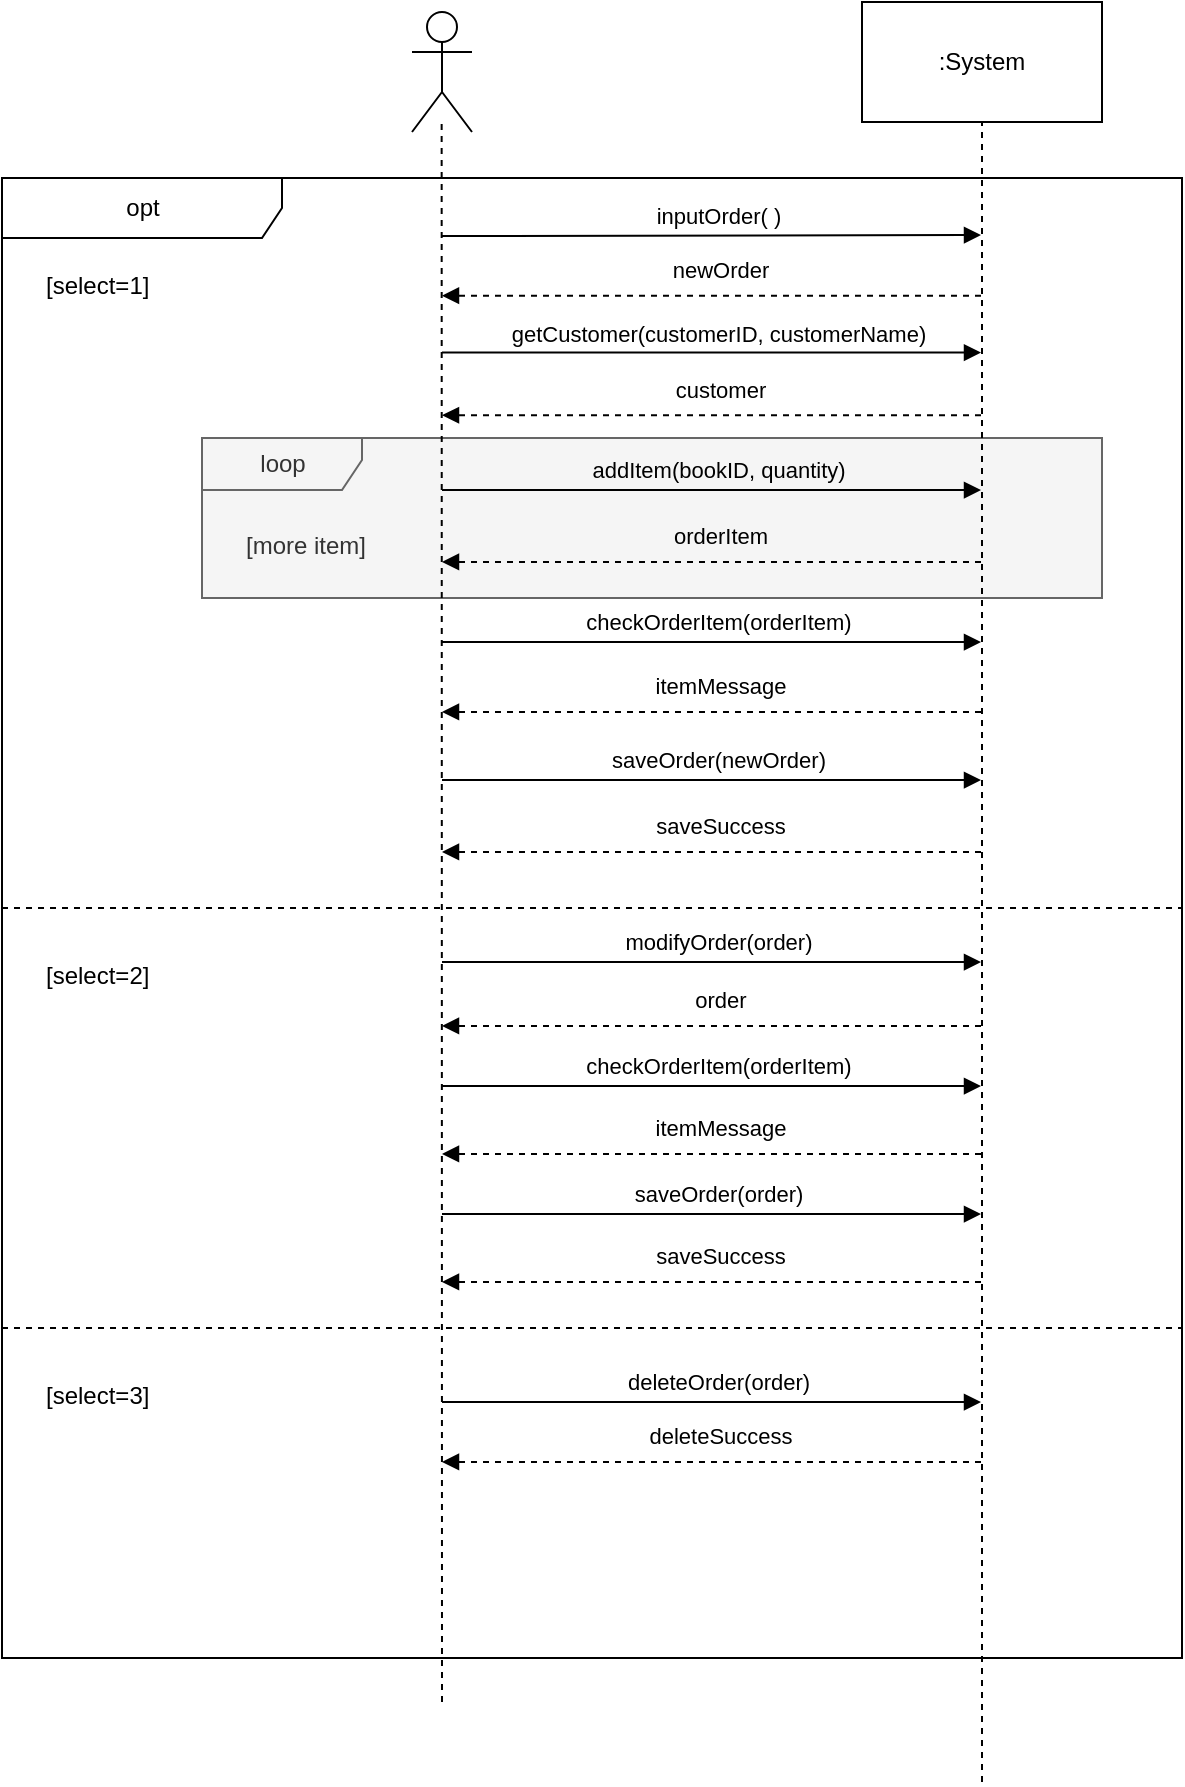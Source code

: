 <mxfile>
    <diagram id="2rHkpV9GjdSg73lqdJGZ" name="Page-1">
        <mxGraphModel dx="397" dy="766" grid="1" gridSize="10" guides="1" tooltips="1" connect="1" arrows="1" fold="1" page="1" pageScale="1" pageWidth="827" pageHeight="1169" math="0" shadow="0">
            <root>
                <mxCell id="0"/>
                <mxCell id="1" parent="0"/>
                <mxCell id="n2FqQn0OtpyuPOLJ4HXk-1" value="" style="shape=umlActor;verticalLabelPosition=bottom;verticalAlign=top;html=1;outlineConnect=0;" parent="1" vertex="1">
                    <mxGeometry x="285" y="95" width="30" height="60" as="geometry"/>
                </mxCell>
                <mxCell id="n2FqQn0OtpyuPOLJ4HXk-2" value=":System" style="rounded=0;whiteSpace=wrap;html=1;" parent="1" vertex="1">
                    <mxGeometry x="510" y="90" width="120" height="60" as="geometry"/>
                </mxCell>
                <mxCell id="n2FqQn0OtpyuPOLJ4HXk-49" value="opt" style="shape=umlFrame;tabWidth=110;tabHeight=30;tabPosition=left;html=1;boundedLbl=1;labelInHeader=1;width=140;height=30;swimlaneFillColor=none;" parent="1" vertex="1">
                    <mxGeometry x="80" y="178" width="590" height="740" as="geometry"/>
                </mxCell>
                <mxCell id="n2FqQn0OtpyuPOLJ4HXk-50" value="loop" style="shape=umlFrame;tabWidth=110;tabHeight=30;tabPosition=left;html=1;boundedLbl=1;labelInHeader=1;width=80;height=26;fillColor=#f5f5f5;fontColor=#333333;strokeColor=#666666;swimlaneFillColor=#F5F5F5;" parent="n2FqQn0OtpyuPOLJ4HXk-49" vertex="1">
                    <mxGeometry x="100" y="130" width="450" height="80" as="geometry"/>
                </mxCell>
                <mxCell id="n2FqQn0OtpyuPOLJ4HXk-51" value="[more item]" style="text;fillColor=#f5f5f5;fontColor=#333333;strokeColor=none;" parent="n2FqQn0OtpyuPOLJ4HXk-50" vertex="1">
                    <mxGeometry width="100" height="20" relative="1" as="geometry">
                        <mxPoint x="20" y="40" as="offset"/>
                    </mxGeometry>
                </mxCell>
                <mxCell id="n2FqQn0OtpyuPOLJ4HXk-52" value="[select=1]" style="text" parent="n2FqQn0OtpyuPOLJ4HXk-49" vertex="1">
                    <mxGeometry width="100" height="20" relative="1" as="geometry">
                        <mxPoint x="20" y="40" as="offset"/>
                    </mxGeometry>
                </mxCell>
                <mxCell id="n2FqQn0OtpyuPOLJ4HXk-53" value="[select=2]" style="line;strokeWidth=1;dashed=1;labelPosition=center;verticalLabelPosition=bottom;align=left;verticalAlign=top;spacingLeft=20;spacingTop=15;" parent="n2FqQn0OtpyuPOLJ4HXk-49" vertex="1">
                    <mxGeometry y="360" width="590" height="10" as="geometry"/>
                </mxCell>
                <mxCell id="n2FqQn0OtpyuPOLJ4HXk-54" value="[select=3]" style="line;strokeWidth=1;dashed=1;labelPosition=center;verticalLabelPosition=bottom;align=left;verticalAlign=top;spacingLeft=20;spacingTop=15;" parent="n2FqQn0OtpyuPOLJ4HXk-49" vertex="1">
                    <mxGeometry y="570" width="590" height="10" as="geometry"/>
                </mxCell>
                <mxCell id="n2FqQn0OtpyuPOLJ4HXk-55" value="" style="endArrow=none;startArrow=none;endFill=0;startFill=0;endSize=8;html=1;verticalAlign=bottom;dashed=1;labelBackgroundColor=none;rounded=0;" parent="n2FqQn0OtpyuPOLJ4HXk-49" edge="1">
                    <mxGeometry x="-0.5" y="50" width="160" relative="1" as="geometry">
                        <mxPoint x="220" y="762" as="sourcePoint"/>
                        <mxPoint x="219.826" y="-29.02" as="targetPoint"/>
                        <mxPoint as="offset"/>
                    </mxGeometry>
                </mxCell>
                <mxCell id="n2FqQn0OtpyuPOLJ4HXk-56" value="" style="html=1;verticalAlign=bottom;labelBackgroundColor=none;endArrow=block;endFill=1;rounded=0;" parent="n2FqQn0OtpyuPOLJ4HXk-49" edge="1">
                    <mxGeometry width="160" relative="1" as="geometry">
                        <mxPoint x="220" y="29" as="sourcePoint"/>
                        <mxPoint x="489.5" y="28.529" as="targetPoint"/>
                    </mxGeometry>
                </mxCell>
                <mxCell id="n2FqQn0OtpyuPOLJ4HXk-57" value="inputOrder( )" style="edgeLabel;html=1;align=center;verticalAlign=middle;resizable=0;points=[];" parent="n2FqQn0OtpyuPOLJ4HXk-56" vertex="1" connectable="0">
                    <mxGeometry x="0.15" y="4" relative="1" as="geometry">
                        <mxPoint x="-17" y="-6" as="offset"/>
                    </mxGeometry>
                </mxCell>
                <mxCell id="n2FqQn0OtpyuPOLJ4HXk-58" value="" style="html=1;verticalAlign=bottom;labelBackgroundColor=none;endArrow=block;endFill=1;dashed=1;rounded=0;" parent="n2FqQn0OtpyuPOLJ4HXk-49" edge="1">
                    <mxGeometry width="160" relative="1" as="geometry">
                        <mxPoint x="489.5" y="58.863" as="sourcePoint"/>
                        <mxPoint x="220" y="58.863" as="targetPoint"/>
                    </mxGeometry>
                </mxCell>
                <mxCell id="n2FqQn0OtpyuPOLJ4HXk-59" value="newOrder" style="edgeLabel;html=1;align=center;verticalAlign=middle;resizable=0;points=[];" parent="n2FqQn0OtpyuPOLJ4HXk-58" vertex="1" connectable="0">
                    <mxGeometry x="-0.128" relative="1" as="geometry">
                        <mxPoint x="-13" y="-13" as="offset"/>
                    </mxGeometry>
                </mxCell>
                <mxCell id="n2FqQn0OtpyuPOLJ4HXk-60" value="" style="html=1;verticalAlign=bottom;labelBackgroundColor=none;endArrow=block;endFill=1;rounded=0;entryX=0.47;entryY=0.188;entryDx=0;entryDy=0;entryPerimeter=0;" parent="n2FqQn0OtpyuPOLJ4HXk-49" edge="1">
                    <mxGeometry width="160" relative="1" as="geometry">
                        <mxPoint x="220" y="87.294" as="sourcePoint"/>
                        <mxPoint x="489.5" y="87.294" as="targetPoint"/>
                    </mxGeometry>
                </mxCell>
                <mxCell id="n2FqQn0OtpyuPOLJ4HXk-61" value="getCustomer(customerID, customerName)" style="edgeLabel;html=1;align=center;verticalAlign=middle;resizable=0;points=[];" parent="n2FqQn0OtpyuPOLJ4HXk-60" vertex="1" connectable="0">
                    <mxGeometry x="0.15" y="4" relative="1" as="geometry">
                        <mxPoint x="-17" y="-6" as="offset"/>
                    </mxGeometry>
                </mxCell>
                <mxCell id="n2FqQn0OtpyuPOLJ4HXk-62" value="" style="html=1;verticalAlign=bottom;labelBackgroundColor=none;endArrow=block;endFill=1;dashed=1;rounded=0;" parent="n2FqQn0OtpyuPOLJ4HXk-49" edge="1">
                    <mxGeometry width="160" relative="1" as="geometry">
                        <mxPoint x="489.5" y="118.627" as="sourcePoint"/>
                        <mxPoint x="220" y="118.627" as="targetPoint"/>
                    </mxGeometry>
                </mxCell>
                <mxCell id="n2FqQn0OtpyuPOLJ4HXk-63" value="customer" style="edgeLabel;html=1;align=center;verticalAlign=middle;resizable=0;points=[];" parent="n2FqQn0OtpyuPOLJ4HXk-62" vertex="1" connectable="0">
                    <mxGeometry x="-0.128" relative="1" as="geometry">
                        <mxPoint x="-13" y="-13" as="offset"/>
                    </mxGeometry>
                </mxCell>
                <mxCell id="n2FqQn0OtpyuPOLJ4HXk-64" value="" style="html=1;verticalAlign=bottom;labelBackgroundColor=none;endArrow=block;endFill=1;rounded=0;" parent="n2FqQn0OtpyuPOLJ4HXk-49" edge="1">
                    <mxGeometry width="160" relative="1" as="geometry">
                        <mxPoint x="220" y="156.004" as="sourcePoint"/>
                        <mxPoint x="489.5" y="156.004" as="targetPoint"/>
                    </mxGeometry>
                </mxCell>
                <mxCell id="n2FqQn0OtpyuPOLJ4HXk-65" value="addItem(bookID, quantity)" style="edgeLabel;html=1;align=center;verticalAlign=middle;resizable=0;points=[];labelBackgroundColor=#F5F5F5;" parent="n2FqQn0OtpyuPOLJ4HXk-64" vertex="1" connectable="0">
                    <mxGeometry x="0.15" y="4" relative="1" as="geometry">
                        <mxPoint x="-17" y="-6" as="offset"/>
                    </mxGeometry>
                </mxCell>
                <mxCell id="n2FqQn0OtpyuPOLJ4HXk-66" value="" style="html=1;verticalAlign=bottom;labelBackgroundColor=none;endArrow=block;endFill=1;dashed=1;rounded=0;" parent="n2FqQn0OtpyuPOLJ4HXk-49" edge="1">
                    <mxGeometry width="160" relative="1" as="geometry">
                        <mxPoint x="489.5" y="191.997" as="sourcePoint"/>
                        <mxPoint x="220" y="191.997" as="targetPoint"/>
                    </mxGeometry>
                </mxCell>
                <mxCell id="n2FqQn0OtpyuPOLJ4HXk-67" value="orderItem" style="edgeLabel;html=1;align=center;verticalAlign=middle;resizable=0;points=[];labelBackgroundColor=#F5F5F5;" parent="n2FqQn0OtpyuPOLJ4HXk-66" vertex="1" connectable="0">
                    <mxGeometry x="-0.128" relative="1" as="geometry">
                        <mxPoint x="-13" y="-13" as="offset"/>
                    </mxGeometry>
                </mxCell>
                <mxCell id="n2FqQn0OtpyuPOLJ4HXk-68" value="" style="html=1;verticalAlign=bottom;labelBackgroundColor=none;endArrow=block;endFill=1;rounded=0;" parent="n2FqQn0OtpyuPOLJ4HXk-49" edge="1">
                    <mxGeometry width="160" relative="1" as="geometry">
                        <mxPoint x="220" y="232.004" as="sourcePoint"/>
                        <mxPoint x="489.5" y="232.004" as="targetPoint"/>
                    </mxGeometry>
                </mxCell>
                <mxCell id="n2FqQn0OtpyuPOLJ4HXk-69" value="checkOrderItem(orderItem)" style="edgeLabel;html=1;align=center;verticalAlign=middle;resizable=0;points=[];" parent="n2FqQn0OtpyuPOLJ4HXk-68" vertex="1" connectable="0">
                    <mxGeometry x="0.15" y="4" relative="1" as="geometry">
                        <mxPoint x="-17" y="-6" as="offset"/>
                    </mxGeometry>
                </mxCell>
                <mxCell id="n2FqQn0OtpyuPOLJ4HXk-70" value="" style="html=1;verticalAlign=bottom;labelBackgroundColor=none;endArrow=block;endFill=1;dashed=1;rounded=0;" parent="n2FqQn0OtpyuPOLJ4HXk-49" edge="1">
                    <mxGeometry width="160" relative="1" as="geometry">
                        <mxPoint x="489.5" y="266.997" as="sourcePoint"/>
                        <mxPoint x="220" y="266.997" as="targetPoint"/>
                    </mxGeometry>
                </mxCell>
                <mxCell id="n2FqQn0OtpyuPOLJ4HXk-71" value="itemMessage" style="edgeLabel;html=1;align=center;verticalAlign=middle;resizable=0;points=[];" parent="n2FqQn0OtpyuPOLJ4HXk-70" vertex="1" connectable="0">
                    <mxGeometry x="-0.128" relative="1" as="geometry">
                        <mxPoint x="-13" y="-13" as="offset"/>
                    </mxGeometry>
                </mxCell>
                <mxCell id="n2FqQn0OtpyuPOLJ4HXk-72" value="" style="html=1;verticalAlign=bottom;labelBackgroundColor=none;endArrow=block;endFill=1;rounded=0;" parent="n2FqQn0OtpyuPOLJ4HXk-49" edge="1">
                    <mxGeometry width="160" relative="1" as="geometry">
                        <mxPoint x="220" y="301.004" as="sourcePoint"/>
                        <mxPoint x="489.5" y="301.004" as="targetPoint"/>
                    </mxGeometry>
                </mxCell>
                <mxCell id="n2FqQn0OtpyuPOLJ4HXk-73" value="saveOrder(newOrder)" style="edgeLabel;html=1;align=center;verticalAlign=middle;resizable=0;points=[];" parent="n2FqQn0OtpyuPOLJ4HXk-72" vertex="1" connectable="0">
                    <mxGeometry x="0.15" y="4" relative="1" as="geometry">
                        <mxPoint x="-17" y="-6" as="offset"/>
                    </mxGeometry>
                </mxCell>
                <mxCell id="n2FqQn0OtpyuPOLJ4HXk-74" value="" style="html=1;verticalAlign=bottom;labelBackgroundColor=none;endArrow=block;endFill=1;dashed=1;rounded=0;" parent="n2FqQn0OtpyuPOLJ4HXk-49" edge="1">
                    <mxGeometry width="160" relative="1" as="geometry">
                        <mxPoint x="489.5" y="336.997" as="sourcePoint"/>
                        <mxPoint x="220" y="336.997" as="targetPoint"/>
                    </mxGeometry>
                </mxCell>
                <mxCell id="n2FqQn0OtpyuPOLJ4HXk-75" value="saveSuccess" style="edgeLabel;html=1;align=center;verticalAlign=middle;resizable=0;points=[];" parent="n2FqQn0OtpyuPOLJ4HXk-74" vertex="1" connectable="0">
                    <mxGeometry x="-0.128" relative="1" as="geometry">
                        <mxPoint x="-13" y="-13" as="offset"/>
                    </mxGeometry>
                </mxCell>
                <mxCell id="n2FqQn0OtpyuPOLJ4HXk-76" value="" style="html=1;verticalAlign=bottom;labelBackgroundColor=none;endArrow=block;endFill=1;rounded=0;" parent="n2FqQn0OtpyuPOLJ4HXk-49" edge="1">
                    <mxGeometry width="160" relative="1" as="geometry">
                        <mxPoint x="220" y="392.004" as="sourcePoint"/>
                        <mxPoint x="489.5" y="392.004" as="targetPoint"/>
                    </mxGeometry>
                </mxCell>
                <mxCell id="n2FqQn0OtpyuPOLJ4HXk-77" value="modifyOrder(order)" style="edgeLabel;html=1;align=center;verticalAlign=middle;resizable=0;points=[];" parent="n2FqQn0OtpyuPOLJ4HXk-76" vertex="1" connectable="0">
                    <mxGeometry x="0.15" y="4" relative="1" as="geometry">
                        <mxPoint x="-17" y="-6" as="offset"/>
                    </mxGeometry>
                </mxCell>
                <mxCell id="n2FqQn0OtpyuPOLJ4HXk-78" value="" style="html=1;verticalAlign=bottom;labelBackgroundColor=none;endArrow=block;endFill=1;dashed=1;rounded=0;" parent="n2FqQn0OtpyuPOLJ4HXk-49" edge="1">
                    <mxGeometry width="160" relative="1" as="geometry">
                        <mxPoint x="489.5" y="423.997" as="sourcePoint"/>
                        <mxPoint x="220" y="423.997" as="targetPoint"/>
                    </mxGeometry>
                </mxCell>
                <mxCell id="n2FqQn0OtpyuPOLJ4HXk-79" value="order" style="edgeLabel;html=1;align=center;verticalAlign=middle;resizable=0;points=[];" parent="n2FqQn0OtpyuPOLJ4HXk-78" vertex="1" connectable="0">
                    <mxGeometry x="-0.128" relative="1" as="geometry">
                        <mxPoint x="-13" y="-13" as="offset"/>
                    </mxGeometry>
                </mxCell>
                <mxCell id="n2FqQn0OtpyuPOLJ4HXk-80" value="" style="html=1;verticalAlign=bottom;labelBackgroundColor=none;endArrow=block;endFill=1;rounded=0;" parent="n2FqQn0OtpyuPOLJ4HXk-49" edge="1">
                    <mxGeometry width="160" relative="1" as="geometry">
                        <mxPoint x="220" y="454.004" as="sourcePoint"/>
                        <mxPoint x="489.5" y="454.004" as="targetPoint"/>
                    </mxGeometry>
                </mxCell>
                <mxCell id="n2FqQn0OtpyuPOLJ4HXk-81" value="checkOrderItem(orderItem)" style="edgeLabel;html=1;align=center;verticalAlign=middle;resizable=0;points=[];" parent="n2FqQn0OtpyuPOLJ4HXk-80" vertex="1" connectable="0">
                    <mxGeometry x="0.15" y="4" relative="1" as="geometry">
                        <mxPoint x="-17" y="-6" as="offset"/>
                    </mxGeometry>
                </mxCell>
                <mxCell id="n2FqQn0OtpyuPOLJ4HXk-82" value="" style="html=1;verticalAlign=bottom;labelBackgroundColor=none;endArrow=block;endFill=1;dashed=1;rounded=0;" parent="n2FqQn0OtpyuPOLJ4HXk-49" edge="1">
                    <mxGeometry width="160" relative="1" as="geometry">
                        <mxPoint x="489.5" y="487.997" as="sourcePoint"/>
                        <mxPoint x="220" y="487.997" as="targetPoint"/>
                    </mxGeometry>
                </mxCell>
                <mxCell id="n2FqQn0OtpyuPOLJ4HXk-83" value="itemMessage" style="edgeLabel;html=1;align=center;verticalAlign=middle;resizable=0;points=[];" parent="n2FqQn0OtpyuPOLJ4HXk-82" vertex="1" connectable="0">
                    <mxGeometry x="-0.128" relative="1" as="geometry">
                        <mxPoint x="-13" y="-13" as="offset"/>
                    </mxGeometry>
                </mxCell>
                <mxCell id="n2FqQn0OtpyuPOLJ4HXk-84" value="" style="html=1;verticalAlign=bottom;labelBackgroundColor=none;endArrow=block;endFill=1;rounded=0;" parent="n2FqQn0OtpyuPOLJ4HXk-49" edge="1">
                    <mxGeometry width="160" relative="1" as="geometry">
                        <mxPoint x="220" y="518.004" as="sourcePoint"/>
                        <mxPoint x="489.5" y="518.004" as="targetPoint"/>
                    </mxGeometry>
                </mxCell>
                <mxCell id="n2FqQn0OtpyuPOLJ4HXk-85" value="saveOrder(order)" style="edgeLabel;html=1;align=center;verticalAlign=middle;resizable=0;points=[];" parent="n2FqQn0OtpyuPOLJ4HXk-84" vertex="1" connectable="0">
                    <mxGeometry x="0.15" y="4" relative="1" as="geometry">
                        <mxPoint x="-17" y="-6" as="offset"/>
                    </mxGeometry>
                </mxCell>
                <mxCell id="n2FqQn0OtpyuPOLJ4HXk-86" value="" style="html=1;verticalAlign=bottom;labelBackgroundColor=none;endArrow=block;endFill=1;dashed=1;rounded=0;" parent="n2FqQn0OtpyuPOLJ4HXk-49" edge="1">
                    <mxGeometry width="160" relative="1" as="geometry">
                        <mxPoint x="489.5" y="551.997" as="sourcePoint"/>
                        <mxPoint x="220" y="551.997" as="targetPoint"/>
                    </mxGeometry>
                </mxCell>
                <mxCell id="n2FqQn0OtpyuPOLJ4HXk-87" value="saveSuccess" style="edgeLabel;html=1;align=center;verticalAlign=middle;resizable=0;points=[];" parent="n2FqQn0OtpyuPOLJ4HXk-86" vertex="1" connectable="0">
                    <mxGeometry x="-0.128" relative="1" as="geometry">
                        <mxPoint x="-13" y="-13" as="offset"/>
                    </mxGeometry>
                </mxCell>
                <mxCell id="n2FqQn0OtpyuPOLJ4HXk-88" value="" style="html=1;verticalAlign=bottom;labelBackgroundColor=none;endArrow=block;endFill=1;rounded=0;" parent="n2FqQn0OtpyuPOLJ4HXk-49" edge="1">
                    <mxGeometry width="160" relative="1" as="geometry">
                        <mxPoint x="220" y="612.004" as="sourcePoint"/>
                        <mxPoint x="489.5" y="612.004" as="targetPoint"/>
                    </mxGeometry>
                </mxCell>
                <mxCell id="n2FqQn0OtpyuPOLJ4HXk-89" value="deleteOrder(order)" style="edgeLabel;html=1;align=center;verticalAlign=middle;resizable=0;points=[];" parent="n2FqQn0OtpyuPOLJ4HXk-88" vertex="1" connectable="0">
                    <mxGeometry x="0.15" y="4" relative="1" as="geometry">
                        <mxPoint x="-17" y="-6" as="offset"/>
                    </mxGeometry>
                </mxCell>
                <mxCell id="n2FqQn0OtpyuPOLJ4HXk-90" value="" style="html=1;verticalAlign=bottom;labelBackgroundColor=none;endArrow=block;endFill=1;dashed=1;rounded=0;" parent="n2FqQn0OtpyuPOLJ4HXk-49" edge="1">
                    <mxGeometry width="160" relative="1" as="geometry">
                        <mxPoint x="489.5" y="641.997" as="sourcePoint"/>
                        <mxPoint x="220" y="641.997" as="targetPoint"/>
                    </mxGeometry>
                </mxCell>
                <mxCell id="n2FqQn0OtpyuPOLJ4HXk-91" value="deleteSuccess" style="edgeLabel;html=1;align=center;verticalAlign=middle;resizable=0;points=[];" parent="n2FqQn0OtpyuPOLJ4HXk-90" vertex="1" connectable="0">
                    <mxGeometry x="-0.128" relative="1" as="geometry">
                        <mxPoint x="-13" y="-13" as="offset"/>
                    </mxGeometry>
                </mxCell>
                <mxCell id="n2FqQn0OtpyuPOLJ4HXk-96" value="" style="endArrow=none;dashed=1;html=1;rounded=0;entryX=0.5;entryY=1;entryDx=0;entryDy=0;" parent="1" target="n2FqQn0OtpyuPOLJ4HXk-2" edge="1">
                    <mxGeometry width="50" height="50" relative="1" as="geometry">
                        <mxPoint x="570" y="980" as="sourcePoint"/>
                        <mxPoint x="570" y="160" as="targetPoint"/>
                    </mxGeometry>
                </mxCell>
            </root>
        </mxGraphModel>
    </diagram>
</mxfile>